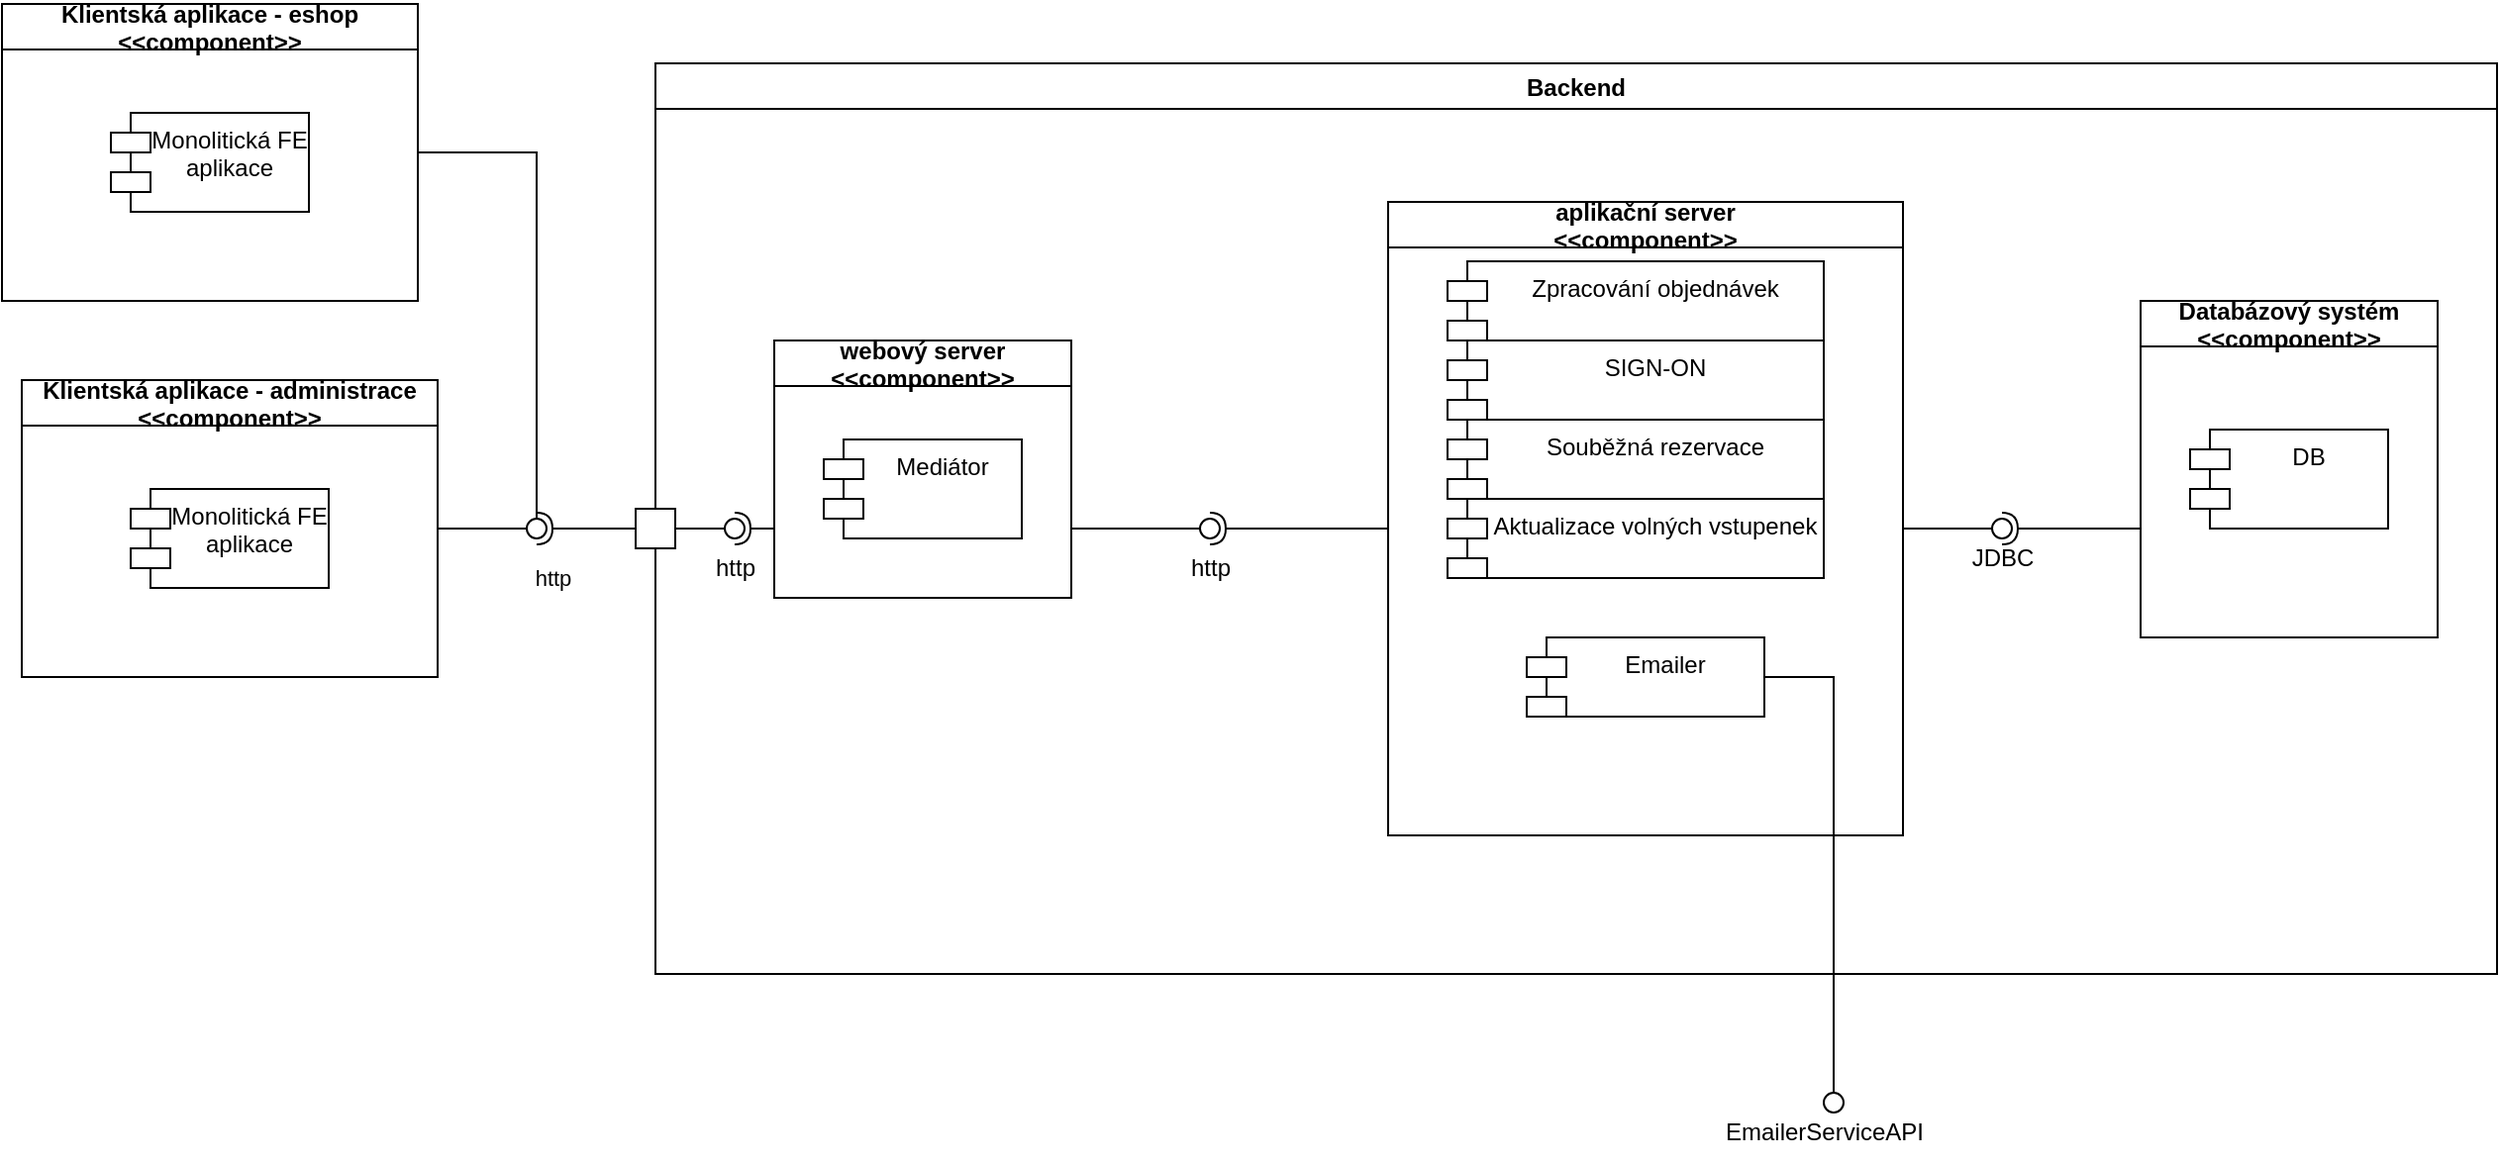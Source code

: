 <mxfile version="20.8.6" type="device"><diagram id="hx61hHc5klAUoezNHW_f" name="Page-1"><mxGraphModel dx="1509" dy="987" grid="1" gridSize="10" guides="1" tooltips="1" connect="1" arrows="1" fold="1" page="1" pageScale="1" pageWidth="827" pageHeight="1169" math="0" shadow="0"><root><mxCell id="0"/><mxCell id="1" parent="0"/><mxCell id="deV2w1gR4nghpzOfiqaa-20" value="Backend" style="swimlane;" vertex="1" parent="1"><mxGeometry x="1080" y="590" width="930" height="460" as="geometry"/></mxCell><mxCell id="deV2w1gR4nghpzOfiqaa-23" value="" style="rounded=0;whiteSpace=wrap;html=1;" vertex="1" parent="deV2w1gR4nghpzOfiqaa-20"><mxGeometry x="-10" y="225" width="20" height="20" as="geometry"/></mxCell><mxCell id="deV2w1gR4nghpzOfiqaa-24" value="webový server&#10;&lt;&lt;component&gt;&gt;" style="swimlane;" vertex="1" parent="deV2w1gR4nghpzOfiqaa-20"><mxGeometry x="60" y="140" width="150" height="130" as="geometry"/></mxCell><mxCell id="deV2w1gR4nghpzOfiqaa-77" value="Mediátor" style="shape=module;align=left;spacingLeft=20;align=center;verticalAlign=top;" vertex="1" parent="deV2w1gR4nghpzOfiqaa-24"><mxGeometry x="25" y="50" width="100" height="50" as="geometry"/></mxCell><mxCell id="deV2w1gR4nghpzOfiqaa-31" value="" style="rounded=0;orthogonalLoop=1;jettySize=auto;html=1;endArrow=halfCircle;endFill=0;entryX=0.5;entryY=0.5;endSize=6;strokeWidth=1;sketch=0;" edge="1" parent="deV2w1gR4nghpzOfiqaa-20" target="deV2w1gR4nghpzOfiqaa-32"><mxGeometry relative="1" as="geometry"><mxPoint x="60" y="235" as="sourcePoint"/></mxGeometry></mxCell><mxCell id="deV2w1gR4nghpzOfiqaa-32" value="" style="ellipse;whiteSpace=wrap;html=1;align=center;aspect=fixed;resizable=0;points=[];outlineConnect=0;sketch=0;" vertex="1" parent="deV2w1gR4nghpzOfiqaa-20"><mxGeometry x="35" y="230" width="10" height="10" as="geometry"/></mxCell><mxCell id="deV2w1gR4nghpzOfiqaa-33" value="" style="rounded=0;orthogonalLoop=1;jettySize=auto;html=1;endArrow=none;endFill=0;sketch=0;sourcePerimeterSpacing=0;targetPerimeterSpacing=0;" edge="1" parent="deV2w1gR4nghpzOfiqaa-20" target="deV2w1gR4nghpzOfiqaa-32"><mxGeometry relative="1" as="geometry"><mxPoint x="10" y="235" as="sourcePoint"/></mxGeometry></mxCell><mxCell id="deV2w1gR4nghpzOfiqaa-37" value="http" style="text;html=1;align=center;verticalAlign=middle;resizable=0;points=[];autosize=1;strokeColor=none;fillColor=none;" vertex="1" parent="deV2w1gR4nghpzOfiqaa-20"><mxGeometry x="20" y="240" width="40" height="30" as="geometry"/></mxCell><mxCell id="deV2w1gR4nghpzOfiqaa-68" value="" style="rounded=0;orthogonalLoop=1;jettySize=auto;html=1;endArrow=none;endFill=0;sketch=0;sourcePerimeterSpacing=0;targetPerimeterSpacing=0;" edge="1" parent="deV2w1gR4nghpzOfiqaa-20" target="deV2w1gR4nghpzOfiqaa-70"><mxGeometry relative="1" as="geometry"><mxPoint x="210" y="235" as="sourcePoint"/></mxGeometry></mxCell><mxCell id="deV2w1gR4nghpzOfiqaa-69" value="" style="rounded=0;orthogonalLoop=1;jettySize=auto;html=1;endArrow=halfCircle;endFill=0;entryX=0.5;entryY=0.5;endSize=6;strokeWidth=1;sketch=0;" edge="1" parent="deV2w1gR4nghpzOfiqaa-20" target="deV2w1gR4nghpzOfiqaa-70"><mxGeometry relative="1" as="geometry"><mxPoint x="370" y="235" as="sourcePoint"/></mxGeometry></mxCell><mxCell id="deV2w1gR4nghpzOfiqaa-70" value="" style="ellipse;whiteSpace=wrap;html=1;align=center;aspect=fixed;resizable=0;points=[];outlineConnect=0;sketch=0;" vertex="1" parent="deV2w1gR4nghpzOfiqaa-20"><mxGeometry x="275" y="230" width="10" height="10" as="geometry"/></mxCell><mxCell id="deV2w1gR4nghpzOfiqaa-71" value="http" style="text;html=1;align=center;verticalAlign=middle;resizable=0;points=[];autosize=1;strokeColor=none;fillColor=none;" vertex="1" parent="deV2w1gR4nghpzOfiqaa-20"><mxGeometry x="260" y="240" width="40" height="30" as="geometry"/></mxCell><mxCell id="deV2w1gR4nghpzOfiqaa-72" value="Databázový systém&#10;&lt;&lt;component&gt;&gt;" style="swimlane;" vertex="1" parent="deV2w1gR4nghpzOfiqaa-20"><mxGeometry x="750" y="120" width="150" height="170" as="geometry"/></mxCell><mxCell id="deV2w1gR4nghpzOfiqaa-78" value="DB" style="shape=module;align=left;spacingLeft=20;align=center;verticalAlign=top;" vertex="1" parent="deV2w1gR4nghpzOfiqaa-72"><mxGeometry x="25" y="65" width="100" height="50" as="geometry"/></mxCell><mxCell id="deV2w1gR4nghpzOfiqaa-73" value="" style="rounded=0;orthogonalLoop=1;jettySize=auto;html=1;endArrow=none;endFill=0;sketch=0;sourcePerimeterSpacing=0;targetPerimeterSpacing=0;" edge="1" target="deV2w1gR4nghpzOfiqaa-75" parent="deV2w1gR4nghpzOfiqaa-20"><mxGeometry relative="1" as="geometry"><mxPoint x="630" y="235" as="sourcePoint"/></mxGeometry></mxCell><mxCell id="deV2w1gR4nghpzOfiqaa-74" value="" style="rounded=0;orthogonalLoop=1;jettySize=auto;html=1;endArrow=halfCircle;endFill=0;entryX=0.5;entryY=0.5;endSize=6;strokeWidth=1;sketch=0;" edge="1" target="deV2w1gR4nghpzOfiqaa-75" parent="deV2w1gR4nghpzOfiqaa-20"><mxGeometry relative="1" as="geometry"><mxPoint x="750" y="235" as="sourcePoint"/></mxGeometry></mxCell><mxCell id="deV2w1gR4nghpzOfiqaa-75" value="" style="ellipse;whiteSpace=wrap;html=1;align=center;aspect=fixed;resizable=0;points=[];outlineConnect=0;sketch=0;" vertex="1" parent="deV2w1gR4nghpzOfiqaa-20"><mxGeometry x="675" y="230" width="10" height="10" as="geometry"/></mxCell><mxCell id="deV2w1gR4nghpzOfiqaa-55" value="Klientská aplikace - administrace&#10;&lt;&lt;component&gt;&gt;" style="swimlane;" vertex="1" parent="1"><mxGeometry x="760" y="750" width="210" height="150" as="geometry"/></mxCell><mxCell id="deV2w1gR4nghpzOfiqaa-97" value="Monolitická FE &#10;aplikace" style="shape=module;align=left;spacingLeft=20;align=center;verticalAlign=top;" vertex="1" parent="deV2w1gR4nghpzOfiqaa-55"><mxGeometry x="55" y="55" width="100" height="50" as="geometry"/></mxCell><mxCell id="deV2w1gR4nghpzOfiqaa-56" value="" style="rounded=0;orthogonalLoop=1;jettySize=auto;html=1;endArrow=none;endFill=0;sketch=0;sourcePerimeterSpacing=0;targetPerimeterSpacing=0;exitX=1;exitY=0.5;exitDx=0;exitDy=0;" edge="1" parent="1" source="deV2w1gR4nghpzOfiqaa-55" target="deV2w1gR4nghpzOfiqaa-59"><mxGeometry relative="1" as="geometry"><mxPoint x="1000" y="825" as="sourcePoint"/></mxGeometry></mxCell><mxCell id="deV2w1gR4nghpzOfiqaa-57" value="" style="rounded=0;orthogonalLoop=1;jettySize=auto;html=1;endArrow=halfCircle;endFill=0;entryX=0.5;entryY=0.5;endSize=6;strokeWidth=1;sketch=0;exitX=0;exitY=0.5;exitDx=0;exitDy=0;" edge="1" parent="1" source="deV2w1gR4nghpzOfiqaa-23" target="deV2w1gR4nghpzOfiqaa-59"><mxGeometry relative="1" as="geometry"><mxPoint x="1060" y="825" as="sourcePoint"/></mxGeometry></mxCell><mxCell id="deV2w1gR4nghpzOfiqaa-58" value="http" style="edgeLabel;html=1;align=center;verticalAlign=middle;resizable=0;points=[];" vertex="1" connectable="0" parent="deV2w1gR4nghpzOfiqaa-57"><mxGeometry x="0.24" relative="1" as="geometry"><mxPoint x="-11" y="25" as="offset"/></mxGeometry></mxCell><mxCell id="deV2w1gR4nghpzOfiqaa-59" value="" style="ellipse;whiteSpace=wrap;html=1;align=center;aspect=fixed;resizable=0;points=[];outlineConnect=0;sketch=0;" vertex="1" parent="1"><mxGeometry x="1015" y="820" width="10" height="10" as="geometry"/></mxCell><mxCell id="deV2w1gR4nghpzOfiqaa-27" value="aplikační server&#10;&lt;&lt;component&gt;&gt;" style="swimlane;" vertex="1" parent="1"><mxGeometry x="1450" y="660" width="260" height="320" as="geometry"/></mxCell><mxCell id="deV2w1gR4nghpzOfiqaa-80" value="Zpracování objednávek" style="shape=module;align=left;spacingLeft=20;align=center;verticalAlign=top;" vertex="1" parent="deV2w1gR4nghpzOfiqaa-27"><mxGeometry x="30" y="30" width="190" height="40" as="geometry"/></mxCell><mxCell id="deV2w1gR4nghpzOfiqaa-85" value="Emailer" style="shape=module;align=left;spacingLeft=20;align=center;verticalAlign=top;" vertex="1" parent="deV2w1gR4nghpzOfiqaa-27"><mxGeometry x="70" y="220" width="120" height="40" as="geometry"/></mxCell><mxCell id="deV2w1gR4nghpzOfiqaa-86" value="SIGN-ON" style="shape=module;align=left;spacingLeft=20;align=center;verticalAlign=top;" vertex="1" parent="deV2w1gR4nghpzOfiqaa-27"><mxGeometry x="30" y="70" width="190" height="40" as="geometry"/></mxCell><mxCell id="deV2w1gR4nghpzOfiqaa-92" value="Souběžná rezervace" style="shape=module;align=left;spacingLeft=20;align=center;verticalAlign=top;" vertex="1" parent="deV2w1gR4nghpzOfiqaa-27"><mxGeometry x="30" y="110" width="190" height="40" as="geometry"/></mxCell><mxCell id="deV2w1gR4nghpzOfiqaa-93" value="Aktualizace volných vstupenek" style="shape=module;align=left;spacingLeft=20;align=center;verticalAlign=top;" vertex="1" parent="deV2w1gR4nghpzOfiqaa-27"><mxGeometry x="30" y="150" width="190" height="40" as="geometry"/></mxCell><mxCell id="deV2w1gR4nghpzOfiqaa-76" value="JDBC" style="text;html=1;align=center;verticalAlign=middle;resizable=0;points=[];autosize=1;strokeColor=none;fillColor=none;" vertex="1" parent="1"><mxGeometry x="1735" y="825" width="50" height="30" as="geometry"/></mxCell><mxCell id="deV2w1gR4nghpzOfiqaa-94" value="" style="rounded=0;orthogonalLoop=1;jettySize=auto;html=1;endArrow=none;endFill=0;sketch=0;sourcePerimeterSpacing=0;targetPerimeterSpacing=0;exitX=1;exitY=0.5;exitDx=0;exitDy=0;" edge="1" parent="1" target="deV2w1gR4nghpzOfiqaa-95" source="deV2w1gR4nghpzOfiqaa-85"><mxGeometry relative="1" as="geometry"><mxPoint x="1720" y="835" as="sourcePoint"/><Array as="points"><mxPoint x="1675" y="900"/></Array></mxGeometry></mxCell><mxCell id="deV2w1gR4nghpzOfiqaa-95" value="" style="ellipse;whiteSpace=wrap;html=1;align=center;aspect=fixed;resizable=0;points=[];outlineConnect=0;sketch=0;" vertex="1" parent="1"><mxGeometry x="1670" y="1110" width="10" height="10" as="geometry"/></mxCell><mxCell id="deV2w1gR4nghpzOfiqaa-96" value="EmailerServiceAPI" style="text;html=1;align=center;verticalAlign=middle;resizable=0;points=[];autosize=1;strokeColor=none;fillColor=none;" vertex="1" parent="1"><mxGeometry x="1610" y="1115" width="120" height="30" as="geometry"/></mxCell><mxCell id="deV2w1gR4nghpzOfiqaa-98" value="Klientská aplikace - eshop&#10;&lt;&lt;component&gt;&gt;" style="swimlane;" vertex="1" parent="1"><mxGeometry x="750" y="560" width="210" height="150" as="geometry"/></mxCell><mxCell id="deV2w1gR4nghpzOfiqaa-99" value="Monolitická FE &#10;aplikace" style="shape=module;align=left;spacingLeft=20;align=center;verticalAlign=top;" vertex="1" parent="deV2w1gR4nghpzOfiqaa-98"><mxGeometry x="55" y="55" width="100" height="50" as="geometry"/></mxCell><mxCell id="deV2w1gR4nghpzOfiqaa-100" value="" style="rounded=0;orthogonalLoop=1;jettySize=auto;html=1;endArrow=none;endFill=0;sketch=0;sourcePerimeterSpacing=0;targetPerimeterSpacing=0;exitX=1;exitY=0.5;exitDx=0;exitDy=0;" edge="1" parent="1" source="deV2w1gR4nghpzOfiqaa-98"><mxGeometry relative="1" as="geometry"><mxPoint x="980" y="835" as="sourcePoint"/><mxPoint x="1020" y="820" as="targetPoint"/><Array as="points"><mxPoint x="1020" y="635"/></Array></mxGeometry></mxCell></root></mxGraphModel></diagram></mxfile>